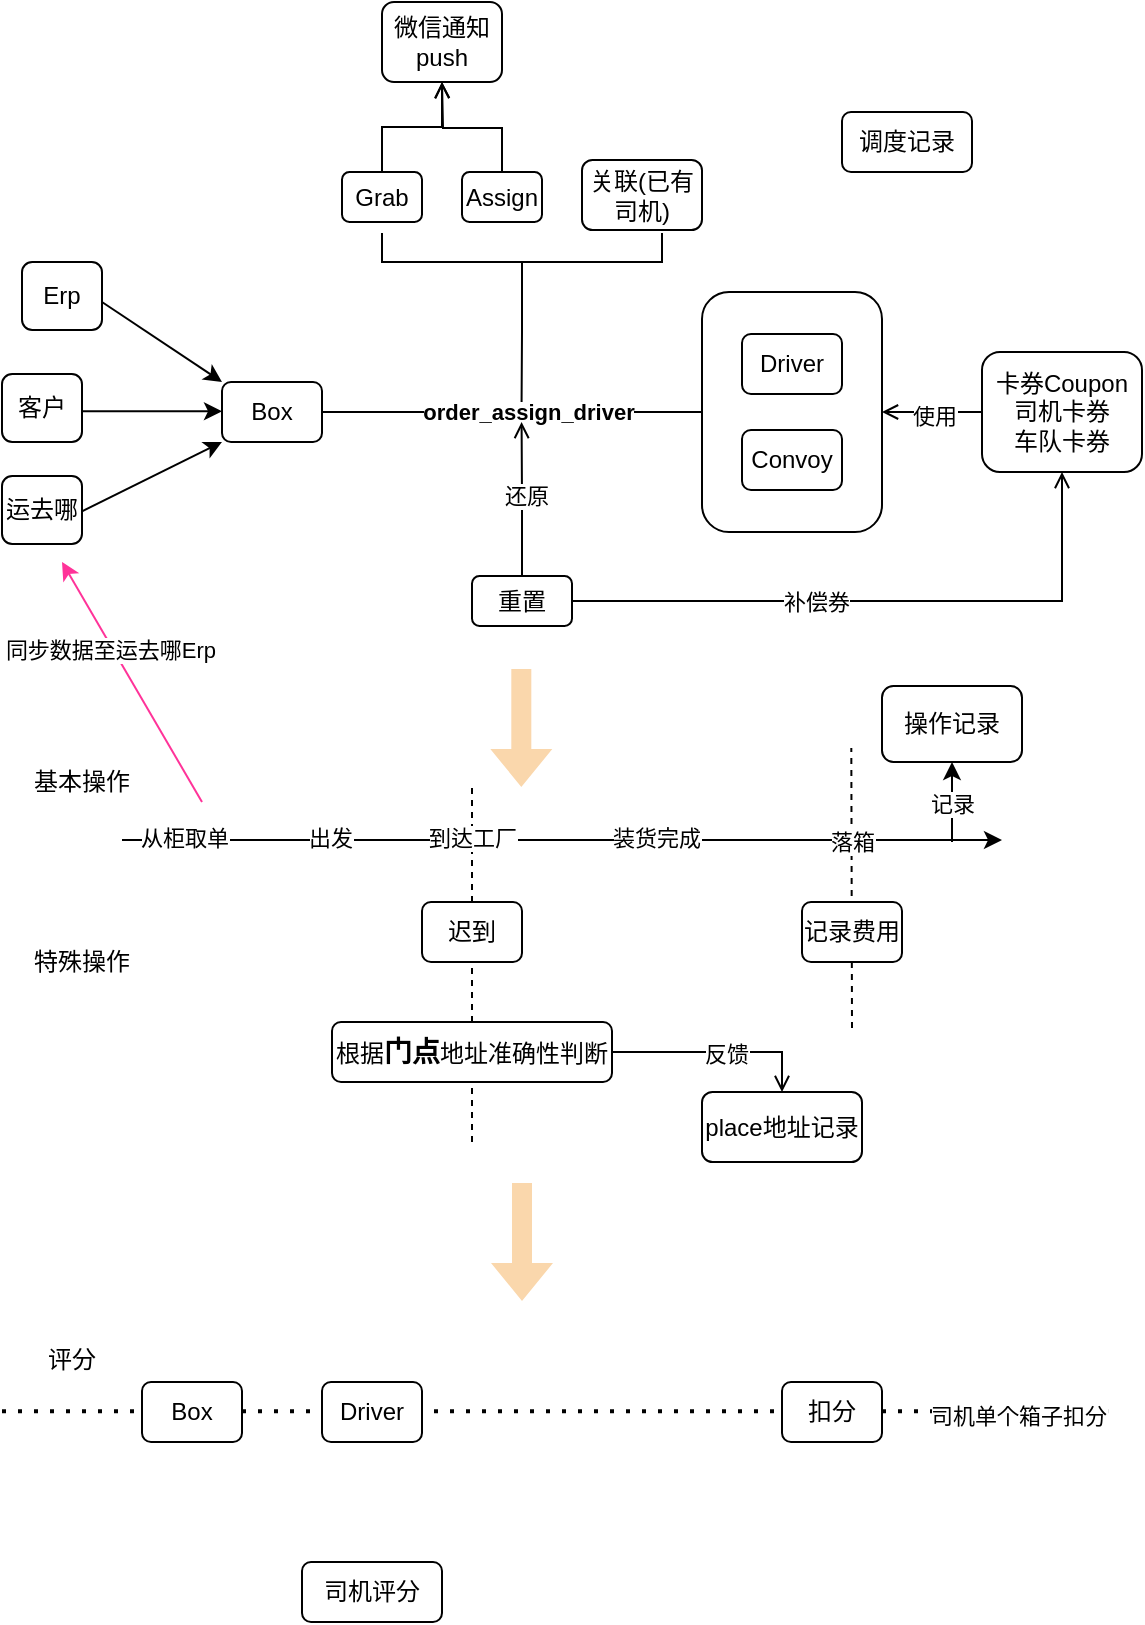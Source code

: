 <mxfile version="14.2.5" type="github">
  <diagram id="6a731a19-8d31-9384-78a2-239565b7b9f0" name="Page-1">
    <mxGraphModel dx="696" dy="453" grid="1" gridSize="10" guides="1" tooltips="1" connect="1" arrows="1" fold="1" page="1" pageScale="1" pageWidth="1169" pageHeight="827" background="#ffffff" math="0" shadow="0">
      <root>
        <mxCell id="0" />
        <mxCell id="1" parent="0" />
        <mxCell id="d0uEoVW-U5WtOEtZE68D-1613" value="" style="endArrow=none;dashed=1;html=1;dashPattern=1 3;strokeWidth=2;" parent="1" edge="1">
          <mxGeometry width="50" height="50" relative="1" as="geometry">
            <mxPoint x="30" y="864.66" as="sourcePoint" />
            <mxPoint x="583.065" y="864.66" as="targetPoint" />
          </mxGeometry>
        </mxCell>
        <mxCell id="d0uEoVW-U5WtOEtZE68D-1614" value="司机单个箱子扣分" style="edgeLabel;html=1;align=center;verticalAlign=middle;resizable=0;points=[];" parent="d0uEoVW-U5WtOEtZE68D-1613" vertex="1" connectable="0">
          <mxGeometry x="0.836" y="-2" relative="1" as="geometry">
            <mxPoint as="offset" />
          </mxGeometry>
        </mxCell>
        <mxCell id="d0uEoVW-U5WtOEtZE68D-1603" value="" style="endArrow=none;html=1;dashed=1;" parent="1" edge="1">
          <mxGeometry width="50" height="50" relative="1" as="geometry">
            <mxPoint x="455" y="673" as="sourcePoint" />
            <mxPoint x="454.66" y="533" as="targetPoint" />
          </mxGeometry>
        </mxCell>
        <mxCell id="d0uEoVW-U5WtOEtZE68D-1594" value="" style="endArrow=none;html=1;dashed=1;" parent="1" edge="1">
          <mxGeometry width="50" height="50" relative="1" as="geometry">
            <mxPoint x="265" y="730" as="sourcePoint" />
            <mxPoint x="265" y="550" as="targetPoint" />
          </mxGeometry>
        </mxCell>
        <mxCell id="d0uEoVW-U5WtOEtZE68D-1557" style="edgeStyle=orthogonalEdgeStyle;rounded=0;orthogonalLoop=1;jettySize=auto;html=1;exitX=1;exitY=0.5;exitDx=0;exitDy=0;entryX=0;entryY=0.5;entryDx=0;entryDy=0;endArrow=none;endFill=0;" parent="1" source="d0uEoVW-U5WtOEtZE68D-1542" target="d0uEoVW-U5WtOEtZE68D-1555" edge="1">
          <mxGeometry relative="1" as="geometry" />
        </mxCell>
        <mxCell id="d0uEoVW-U5WtOEtZE68D-1558" value="order_assign_driver" style="edgeLabel;html=1;align=center;verticalAlign=middle;resizable=0;points=[];fontStyle=1" parent="d0uEoVW-U5WtOEtZE68D-1557" vertex="1" connectable="0">
          <mxGeometry x="0.085" relative="1" as="geometry">
            <mxPoint as="offset" />
          </mxGeometry>
        </mxCell>
        <mxCell id="d0uEoVW-U5WtOEtZE68D-1542" value="Box" style="rounded=1;whiteSpace=wrap;html=1;align=center;" parent="1" vertex="1">
          <mxGeometry x="140" y="350" width="50" height="30" as="geometry" />
        </mxCell>
        <mxCell id="d0uEoVW-U5WtOEtZE68D-1544" value="" style="endArrow=classic;html=1;" parent="1" edge="1">
          <mxGeometry width="50" height="50" relative="1" as="geometry">
            <mxPoint x="70" y="364.66" as="sourcePoint" />
            <mxPoint x="140" y="364.66" as="targetPoint" />
          </mxGeometry>
        </mxCell>
        <mxCell id="d0uEoVW-U5WtOEtZE68D-1546" value="" style="endArrow=classic;html=1;" parent="1" edge="1">
          <mxGeometry width="50" height="50" relative="1" as="geometry">
            <mxPoint x="80" y="310" as="sourcePoint" />
            <mxPoint x="140" y="350" as="targetPoint" />
          </mxGeometry>
        </mxCell>
        <mxCell id="d0uEoVW-U5WtOEtZE68D-1548" value="" style="endArrow=classic;html=1;" parent="1" edge="1">
          <mxGeometry width="50" height="50" relative="1" as="geometry">
            <mxPoint x="70" y="414.66" as="sourcePoint" />
            <mxPoint x="140" y="380" as="targetPoint" />
          </mxGeometry>
        </mxCell>
        <mxCell id="d0uEoVW-U5WtOEtZE68D-1556" value="" style="group" parent="1" vertex="1" connectable="0">
          <mxGeometry x="380" y="305" width="90" height="120" as="geometry" />
        </mxCell>
        <mxCell id="d0uEoVW-U5WtOEtZE68D-1555" value="" style="rounded=1;whiteSpace=wrap;html=1;align=center;fillColor=none;" parent="d0uEoVW-U5WtOEtZE68D-1556" vertex="1">
          <mxGeometry width="90" height="120" as="geometry" />
        </mxCell>
        <mxCell id="d0uEoVW-U5WtOEtZE68D-1553" value="Driver" style="rounded=1;whiteSpace=wrap;html=1;align=center;" parent="d0uEoVW-U5WtOEtZE68D-1556" vertex="1">
          <mxGeometry x="20" y="21" width="50" height="30" as="geometry" />
        </mxCell>
        <mxCell id="d0uEoVW-U5WtOEtZE68D-1554" value="Convoy" style="rounded=1;whiteSpace=wrap;html=1;align=center;" parent="d0uEoVW-U5WtOEtZE68D-1556" vertex="1">
          <mxGeometry x="20" y="69" width="50" height="30" as="geometry" />
        </mxCell>
        <mxCell id="d0uEoVW-U5WtOEtZE68D-1574" style="edgeStyle=orthogonalEdgeStyle;rounded=0;orthogonalLoop=1;jettySize=auto;html=1;exitX=0.5;exitY=0;exitDx=0;exitDy=0;entryX=0.5;entryY=1;entryDx=0;entryDy=0;endArrow=open;endFill=0;" parent="1" source="d0uEoVW-U5WtOEtZE68D-1559" target="d0uEoVW-U5WtOEtZE68D-1573" edge="1">
          <mxGeometry relative="1" as="geometry" />
        </mxCell>
        <mxCell id="d0uEoVW-U5WtOEtZE68D-1559" value="Grab" style="rounded=1;whiteSpace=wrap;html=1;align=center;" parent="1" vertex="1">
          <mxGeometry x="200" y="245" width="40" height="25" as="geometry" />
        </mxCell>
        <mxCell id="d0uEoVW-U5WtOEtZE68D-1575" style="edgeStyle=orthogonalEdgeStyle;rounded=0;orthogonalLoop=1;jettySize=auto;html=1;exitX=0.5;exitY=0;exitDx=0;exitDy=0;endArrow=open;endFill=0;" parent="1" source="d0uEoVW-U5WtOEtZE68D-1560" edge="1">
          <mxGeometry relative="1" as="geometry">
            <mxPoint x="250" y="200" as="targetPoint" />
          </mxGeometry>
        </mxCell>
        <mxCell id="d0uEoVW-U5WtOEtZE68D-1560" value="Assign" style="rounded=1;whiteSpace=wrap;html=1;align=center;" parent="1" vertex="1">
          <mxGeometry x="260" y="245" width="40" height="25" as="geometry" />
        </mxCell>
        <mxCell id="d0uEoVW-U5WtOEtZE68D-1561" value="关联(已有司机)" style="rounded=1;whiteSpace=wrap;html=1;align=center;" parent="1" vertex="1">
          <mxGeometry x="320" y="239" width="60" height="35" as="geometry" />
        </mxCell>
        <mxCell id="d0uEoVW-U5WtOEtZE68D-1564" style="edgeStyle=orthogonalEdgeStyle;rounded=0;orthogonalLoop=1;jettySize=auto;html=1;exitX=0.5;exitY=1;exitDx=0;exitDy=0;endArrow=none;endFill=0;" parent="1" source="d0uEoVW-U5WtOEtZE68D-1563" edge="1">
          <mxGeometry relative="1" as="geometry">
            <mxPoint x="289.793" y="360" as="targetPoint" />
          </mxGeometry>
        </mxCell>
        <mxCell id="d0uEoVW-U5WtOEtZE68D-1563" value="" style="shape=partialRectangle;whiteSpace=wrap;html=1;bottom=1;right=1;left=1;top=0;fillColor=none;routingCenterX=-0.5;align=center;" parent="1" vertex="1">
          <mxGeometry x="220" y="276" width="140" height="14" as="geometry" />
        </mxCell>
        <mxCell id="d0uEoVW-U5WtOEtZE68D-1566" style="edgeStyle=orthogonalEdgeStyle;rounded=0;orthogonalLoop=1;jettySize=auto;html=1;exitX=0;exitY=0.5;exitDx=0;exitDy=0;entryX=1;entryY=0.5;entryDx=0;entryDy=0;endArrow=open;endFill=0;" parent="1" source="d0uEoVW-U5WtOEtZE68D-1565" target="d0uEoVW-U5WtOEtZE68D-1555" edge="1">
          <mxGeometry relative="1" as="geometry" />
        </mxCell>
        <mxCell id="d0uEoVW-U5WtOEtZE68D-1567" value="使用" style="edgeLabel;html=1;align=center;verticalAlign=middle;resizable=0;points=[];" parent="d0uEoVW-U5WtOEtZE68D-1566" vertex="1" connectable="0">
          <mxGeometry x="-0.04" y="2" relative="1" as="geometry">
            <mxPoint as="offset" />
          </mxGeometry>
        </mxCell>
        <mxCell id="d0uEoVW-U5WtOEtZE68D-1565" value="卡券Coupon&lt;br&gt;司机卡券&lt;br&gt;车队卡券" style="rounded=1;whiteSpace=wrap;html=1;align=center;" parent="1" vertex="1">
          <mxGeometry x="520" y="335" width="80" height="60" as="geometry" />
        </mxCell>
        <mxCell id="d0uEoVW-U5WtOEtZE68D-1569" style="edgeStyle=orthogonalEdgeStyle;rounded=0;orthogonalLoop=1;jettySize=auto;html=1;exitX=0.5;exitY=0;exitDx=0;exitDy=0;endArrow=open;endFill=0;" parent="1" source="d0uEoVW-U5WtOEtZE68D-1568" edge="1">
          <mxGeometry relative="1" as="geometry">
            <mxPoint x="289.793" y="370" as="targetPoint" />
          </mxGeometry>
        </mxCell>
        <mxCell id="d0uEoVW-U5WtOEtZE68D-1572" value="还原" style="edgeLabel;html=1;align=center;verticalAlign=middle;resizable=0;points=[];" parent="d0uEoVW-U5WtOEtZE68D-1569" vertex="1" connectable="0">
          <mxGeometry x="0.066" y="-1" relative="1" as="geometry">
            <mxPoint as="offset" />
          </mxGeometry>
        </mxCell>
        <mxCell id="d0uEoVW-U5WtOEtZE68D-1570" style="edgeStyle=orthogonalEdgeStyle;rounded=0;orthogonalLoop=1;jettySize=auto;html=1;exitX=1;exitY=0.5;exitDx=0;exitDy=0;entryX=0.5;entryY=1;entryDx=0;entryDy=0;endArrow=open;endFill=0;" parent="1" source="d0uEoVW-U5WtOEtZE68D-1568" target="d0uEoVW-U5WtOEtZE68D-1565" edge="1">
          <mxGeometry relative="1" as="geometry" />
        </mxCell>
        <mxCell id="d0uEoVW-U5WtOEtZE68D-1571" value="补偿券" style="edgeLabel;html=1;align=center;verticalAlign=middle;resizable=0;points=[];" parent="d0uEoVW-U5WtOEtZE68D-1570" vertex="1" connectable="0">
          <mxGeometry x="-0.216" relative="1" as="geometry">
            <mxPoint as="offset" />
          </mxGeometry>
        </mxCell>
        <mxCell id="d0uEoVW-U5WtOEtZE68D-1568" value="重置" style="rounded=1;whiteSpace=wrap;html=1;align=center;" parent="1" vertex="1">
          <mxGeometry x="265" y="447" width="50" height="25" as="geometry" />
        </mxCell>
        <mxCell id="d0uEoVW-U5WtOEtZE68D-1573" value="微信通知&lt;br&gt;push" style="rounded=1;whiteSpace=wrap;html=1;align=center;" parent="1" vertex="1">
          <mxGeometry x="220" y="160" width="60" height="40" as="geometry" />
        </mxCell>
        <mxCell id="d0uEoVW-U5WtOEtZE68D-1577" value="Erp" style="rounded=1;whiteSpace=wrap;html=1;align=center;" parent="1" vertex="1">
          <mxGeometry x="40" y="290" width="40" height="34" as="geometry" />
        </mxCell>
        <mxCell id="d0uEoVW-U5WtOEtZE68D-1578" value="客户" style="rounded=1;whiteSpace=wrap;html=1;align=center;" parent="1" vertex="1">
          <mxGeometry x="30" y="346" width="40" height="34" as="geometry" />
        </mxCell>
        <mxCell id="d0uEoVW-U5WtOEtZE68D-1579" value="运去哪" style="rounded=1;whiteSpace=wrap;html=1;align=center;" parent="1" vertex="1">
          <mxGeometry x="30" y="397" width="40" height="34" as="geometry" />
        </mxCell>
        <mxCell id="d0uEoVW-U5WtOEtZE68D-1580" value="" style="shape=flexArrow;endArrow=classic;html=1;fillColor=#fad7ac;strokeColor=none;" parent="1" edge="1">
          <mxGeometry width="50" height="50" relative="1" as="geometry">
            <mxPoint x="289.66" y="493" as="sourcePoint" />
            <mxPoint x="289.66" y="553" as="targetPoint" />
          </mxGeometry>
        </mxCell>
        <mxCell id="d0uEoVW-U5WtOEtZE68D-1581" value="" style="endArrow=classic;html=1;" parent="1" edge="1">
          <mxGeometry width="50" height="50" relative="1" as="geometry">
            <mxPoint x="90" y="579" as="sourcePoint" />
            <mxPoint x="530" y="579" as="targetPoint" />
          </mxGeometry>
        </mxCell>
        <mxCell id="d0uEoVW-U5WtOEtZE68D-1586" value="从柜取单" style="edgeLabel;html=1;align=center;verticalAlign=middle;resizable=0;points=[];" parent="d0uEoVW-U5WtOEtZE68D-1581" vertex="1" connectable="0">
          <mxGeometry x="-0.858" y="1" relative="1" as="geometry">
            <mxPoint as="offset" />
          </mxGeometry>
        </mxCell>
        <mxCell id="d0uEoVW-U5WtOEtZE68D-1587" value="出发" style="edgeLabel;html=1;align=center;verticalAlign=middle;resizable=0;points=[];" parent="d0uEoVW-U5WtOEtZE68D-1581" vertex="1" connectable="0">
          <mxGeometry x="-0.528" y="1" relative="1" as="geometry">
            <mxPoint as="offset" />
          </mxGeometry>
        </mxCell>
        <mxCell id="d0uEoVW-U5WtOEtZE68D-1588" value="到达工厂" style="edgeLabel;html=1;align=center;verticalAlign=middle;resizable=0;points=[];" parent="d0uEoVW-U5WtOEtZE68D-1581" vertex="1" connectable="0">
          <mxGeometry x="-0.206" y="1" relative="1" as="geometry">
            <mxPoint as="offset" />
          </mxGeometry>
        </mxCell>
        <mxCell id="d0uEoVW-U5WtOEtZE68D-1589" value="装货完成" style="edgeLabel;html=1;align=center;verticalAlign=middle;resizable=0;points=[];" parent="d0uEoVW-U5WtOEtZE68D-1581" vertex="1" connectable="0">
          <mxGeometry x="0.211" y="1" relative="1" as="geometry">
            <mxPoint as="offset" />
          </mxGeometry>
        </mxCell>
        <mxCell id="d0uEoVW-U5WtOEtZE68D-1590" value="落箱" style="edgeLabel;html=1;align=center;verticalAlign=middle;resizable=0;points=[];" parent="d0uEoVW-U5WtOEtZE68D-1581" vertex="1" connectable="0">
          <mxGeometry x="0.656" y="-1" relative="1" as="geometry">
            <mxPoint as="offset" />
          </mxGeometry>
        </mxCell>
        <mxCell id="d0uEoVW-U5WtOEtZE68D-1582" value="基本操作" style="text;html=1;strokeColor=none;fillColor=none;align=center;verticalAlign=middle;whiteSpace=wrap;rounded=0;" parent="1" vertex="1">
          <mxGeometry x="40" y="540" width="60" height="20" as="geometry" />
        </mxCell>
        <mxCell id="d0uEoVW-U5WtOEtZE68D-1591" value="迟到" style="rounded=1;whiteSpace=wrap;html=1;align=center;" parent="1" vertex="1">
          <mxGeometry x="240" y="610" width="50" height="30" as="geometry" />
        </mxCell>
        <mxCell id="d0uEoVW-U5WtOEtZE68D-1617" style="edgeStyle=orthogonalEdgeStyle;rounded=0;orthogonalLoop=1;jettySize=auto;html=1;exitX=1;exitY=0.5;exitDx=0;exitDy=0;entryX=0.5;entryY=0;entryDx=0;entryDy=0;endArrow=open;endFill=0;" parent="1" source="d0uEoVW-U5WtOEtZE68D-1592" target="d0uEoVW-U5WtOEtZE68D-1599" edge="1">
          <mxGeometry relative="1" as="geometry" />
        </mxCell>
        <mxCell id="d0uEoVW-U5WtOEtZE68D-1618" value="反馈" style="edgeLabel;html=1;align=center;verticalAlign=middle;resizable=0;points=[];" parent="d0uEoVW-U5WtOEtZE68D-1617" vertex="1" connectable="0">
          <mxGeometry x="0.073" y="-1" relative="1" as="geometry">
            <mxPoint as="offset" />
          </mxGeometry>
        </mxCell>
        <mxCell id="d0uEoVW-U5WtOEtZE68D-1592" value="根据&lt;b&gt;&lt;font style=&quot;font-size: 14px&quot;&gt;门点&lt;/font&gt;&lt;/b&gt;地址准确性判断" style="rounded=1;whiteSpace=wrap;html=1;align=center;" parent="1" vertex="1">
          <mxGeometry x="195" y="670" width="140" height="30" as="geometry" />
        </mxCell>
        <mxCell id="d0uEoVW-U5WtOEtZE68D-1595" value="记录费用" style="rounded=1;whiteSpace=wrap;html=1;align=center;" parent="1" vertex="1">
          <mxGeometry x="430" y="610" width="50" height="30" as="geometry" />
        </mxCell>
        <mxCell id="d0uEoVW-U5WtOEtZE68D-1596" value="特殊操作" style="text;html=1;strokeColor=none;fillColor=none;align=center;verticalAlign=middle;whiteSpace=wrap;rounded=0;" parent="1" vertex="1">
          <mxGeometry x="40" y="630" width="60" height="20" as="geometry" />
        </mxCell>
        <mxCell id="d0uEoVW-U5WtOEtZE68D-1597" value="操作记录" style="rounded=1;whiteSpace=wrap;html=1;align=center;" parent="1" vertex="1">
          <mxGeometry x="470" y="502" width="70" height="38" as="geometry" />
        </mxCell>
        <mxCell id="d0uEoVW-U5WtOEtZE68D-1598" value="" style="endArrow=classic;html=1;" parent="1" edge="1">
          <mxGeometry width="50" height="50" relative="1" as="geometry">
            <mxPoint x="505" y="580" as="sourcePoint" />
            <mxPoint x="505" y="540" as="targetPoint" />
          </mxGeometry>
        </mxCell>
        <mxCell id="d0uEoVW-U5WtOEtZE68D-1602" value="记录" style="edgeLabel;html=1;align=center;verticalAlign=middle;resizable=0;points=[];" parent="d0uEoVW-U5WtOEtZE68D-1598" vertex="1" connectable="0">
          <mxGeometry x="-0.025" relative="1" as="geometry">
            <mxPoint as="offset" />
          </mxGeometry>
        </mxCell>
        <mxCell id="d0uEoVW-U5WtOEtZE68D-1599" value="place地址记录" style="rounded=1;whiteSpace=wrap;html=1;align=center;" parent="1" vertex="1">
          <mxGeometry x="380" y="705" width="80" height="35" as="geometry" />
        </mxCell>
        <mxCell id="d0uEoVW-U5WtOEtZE68D-1604" value="" style="shape=flexArrow;endArrow=classic;html=1;fillColor=#fad7ac;strokeColor=none;" parent="1" edge="1">
          <mxGeometry width="50" height="50" relative="1" as="geometry">
            <mxPoint x="290.0" y="750.0" as="sourcePoint" />
            <mxPoint x="290.0" y="810.0" as="targetPoint" />
          </mxGeometry>
        </mxCell>
        <mxCell id="d0uEoVW-U5WtOEtZE68D-1605" value="评分" style="text;html=1;strokeColor=none;fillColor=none;align=center;verticalAlign=middle;whiteSpace=wrap;rounded=0;" parent="1" vertex="1">
          <mxGeometry x="40" y="827" width="50" height="23" as="geometry" />
        </mxCell>
        <mxCell id="d0uEoVW-U5WtOEtZE68D-1608" value="" style="endArrow=classic;html=1;strokeColor=#FF3399;" parent="1" edge="1">
          <mxGeometry width="50" height="50" relative="1" as="geometry">
            <mxPoint x="130" y="560" as="sourcePoint" />
            <mxPoint x="60" y="440" as="targetPoint" />
          </mxGeometry>
        </mxCell>
        <mxCell id="d0uEoVW-U5WtOEtZE68D-1609" value="同步数据至运去哪Erp" style="edgeLabel;html=1;align=center;verticalAlign=middle;resizable=0;points=[];" parent="d0uEoVW-U5WtOEtZE68D-1608" vertex="1" connectable="0">
          <mxGeometry x="0.284" y="2" relative="1" as="geometry">
            <mxPoint as="offset" />
          </mxGeometry>
        </mxCell>
        <mxCell id="d0uEoVW-U5WtOEtZE68D-1610" value="Box" style="rounded=1;whiteSpace=wrap;html=1;align=center;" parent="1" vertex="1">
          <mxGeometry x="100" y="850" width="50" height="30" as="geometry" />
        </mxCell>
        <mxCell id="d0uEoVW-U5WtOEtZE68D-1611" value="Driver" style="rounded=1;whiteSpace=wrap;html=1;align=center;" parent="1" vertex="1">
          <mxGeometry x="190" y="850" width="50" height="30" as="geometry" />
        </mxCell>
        <mxCell id="d0uEoVW-U5WtOEtZE68D-1612" value="扣分" style="rounded=1;whiteSpace=wrap;html=1;align=center;" parent="1" vertex="1">
          <mxGeometry x="420" y="850" width="50" height="30" as="geometry" />
        </mxCell>
        <mxCell id="d0uEoVW-U5WtOEtZE68D-1615" value="司机评分" style="rounded=1;whiteSpace=wrap;html=1;align=center;" parent="1" vertex="1">
          <mxGeometry x="180" y="940" width="70" height="30" as="geometry" />
        </mxCell>
        <mxCell id="RTN78mNXonh_DTe8gEtp-1" value="调度记录" style="rounded=1;whiteSpace=wrap;html=1;" vertex="1" parent="1">
          <mxGeometry x="450" y="215" width="65" height="30" as="geometry" />
        </mxCell>
      </root>
    </mxGraphModel>
  </diagram>
</mxfile>
